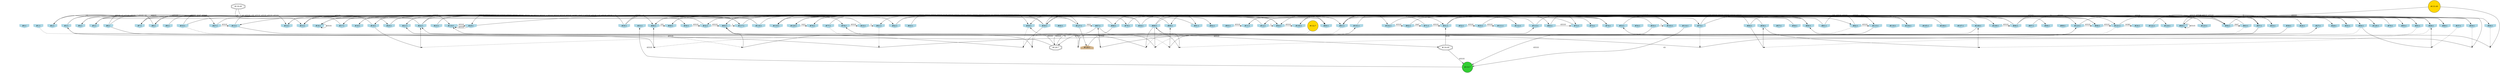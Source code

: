 digraph G {
node[shape = circle]
rankInputs [style = invisible]
rankOutputs [style = invisible]
rankInputs -> rankOutputs [color=invis]
0 [label="#0:1", style = filled, shape = invhouse, color=lightblue]
1 [label="#1:1", style = filled, shape = invhouse, color=lightblue]
2 [label="#2:1", style = filled, shape = invhouse, color=lightblue]
3 [label="#3:1", style = filled, shape = invhouse, color=lightblue]
4 [label="#4:1", style = filled, shape = invhouse, color=lightblue]
5 [label="#5:1", style = filled, shape = invhouse, color=lightblue]
6 [label="#6:1", style = filled, shape = invhouse, color=lightblue]
7 [label="#7:1", style = filled, shape = invhouse, color=lightblue]
8 [label="#8:1", style = filled, shape = invhouse, color=lightblue]
9 [label="#9:1", style = filled, shape = invhouse, color=lightblue]
10 [label="#10:1", style = filled, shape = invhouse, color=lightblue]
11 [label="#11:1", style = filled, shape = invhouse, color=lightblue]
12 [label="#12:1", style = filled, shape = invhouse, color=lightblue]
13 [label="#13:1", style = filled, shape = invhouse, color=lightblue]
14 [label="#14:1", style = filled, shape = invhouse, color=lightblue]
15 [label="#15:1", style = filled, shape = invhouse, color=lightblue]
16 [label="#16:1", style = filled, shape = invhouse, color=lightblue]
17 [label="#17:1", style = filled, shape = invhouse, color=lightblue]
18 [label="#18:1", style = filled, shape = invhouse, color=lightblue]
19 [label="#19:1", style = filled, shape = invhouse, color=lightblue]
20 [label="#20:1", style = filled, shape = invhouse, color=lightblue]
21 [label="#21:1", style = filled, shape = invhouse, color=lightblue]
22 [label="#22:1", style = filled, shape = invhouse, color=lightblue]
23 [label="#23:1", style = filled, shape = invhouse, color=lightblue]
24 [label="#24:1", style = filled, shape = invhouse, color=lightblue]
25 [label="#25:1", style = filled, shape = invhouse, color=lightblue]
26 [label="#26:1", style = filled, shape = invhouse, color=lightblue]
27 [label="#27:1", style = filled, shape = invhouse, color=lightblue]
28 [label="#28:1", style = filled, shape = invhouse, color=lightblue]
29 [label="#29:1", style = filled, shape = invhouse, color=lightblue]
30 [label="#30:1", style = filled, shape = invhouse, color=lightblue]
31 [label="#31:1", style = filled, shape = invhouse, color=lightblue]
32 [label="#32:1", style = filled, shape = invhouse, color=lightblue]
33 [label="#33:1", style = filled, shape = invhouse, color=lightblue]
34 [label="#34:1", style = filled, shape = invhouse, color=lightblue]
35 [label="#35:1", style = filled, shape = invhouse, color=lightblue]
36 [label="#36:1", style = filled, shape = invhouse, color=lightblue]
37 [label="#37:1", style = filled, shape = invhouse, color=lightblue]
38 [label="#38:1", style = filled, shape = invhouse, color=lightblue]
39 [label="#39:1", style = filled, shape = invhouse, color=lightblue]
40 [label="#40:1", style = filled, shape = invhouse, color=lightblue]
41 [label="#41:1", style = filled, shape = invhouse, color=lightblue]
42 [label="#42:1", style = filled, shape = invhouse, color=lightblue]
43 [label="#43:1", style = filled, shape = invhouse, color=lightblue]
44 [label="#44:1", style = filled, shape = invhouse, color=lightblue]
45 [label="#45:1", style = filled, shape = invhouse, color=lightblue]
46 [label="#46:1", style = filled, shape = invhouse, color=lightblue]
47 [label="#47:1", style = filled, shape = invhouse, color=lightblue]
48 [label="#48:1", style = filled, shape = invhouse, color=lightblue]
49 [label="#49:1", style = filled, shape = invhouse, color=lightblue]
50 [label="#50:1", style = filled, shape = invhouse, color=lightblue]
51 [label="#51:1", style = filled, shape = invhouse, color=lightblue]
52 [label="#52:1", style = filled, shape = invhouse, color=lightblue]
53 [label="#53:1", style = filled, shape = invhouse, color=lightblue]
54 [label="#54:1", style = filled, shape = invhouse, color=lightblue]
55 [label="#55:1", style = filled, shape = invhouse, color=lightblue]
56 [label="#56:1", style = filled, shape = invhouse, color=lightblue]
57 [label="#57:1", style = filled, shape = invhouse, color=lightblue]
58 [label="#58:1", style = filled, shape = invhouse, color=lightblue]
59 [label="#59:1", style = filled, shape = invhouse, color=lightblue]
60 [label="#60:1", style = filled, shape = invhouse, color=lightblue]
61 [label="#61:1", style = filled, shape = invhouse, color=lightblue]
62 [label="#62:1", style = filled, shape = invhouse, color=lightblue]
63 [label="#63:1", style = filled, shape = invhouse, color=lightblue]
64 [label="#64:1", style = filled, shape = invhouse, color=lightblue]
65 [label="#65:1", style = filled, shape = invhouse, color=lightblue]
66 [label="#66:1", style = filled, shape = invhouse, color=lightblue]
67 [label="#67:1", style = filled, shape = invhouse, color=lightblue]
68 [label="#68:1", style = filled, shape = invhouse, color=lightblue]
69 [label="#69:1", style = filled, shape = invhouse, color=lightblue]
70 [label="#70:1", style = filled, shape = invhouse, color=lightblue]
71 [label="#71:1", style = filled, shape = invhouse, color=lightblue]
72 [label="#72:1", style = filled, shape = invhouse, color=lightblue]
73 [label="#73:1", style = filled, shape = invhouse, color=lightblue]
74 [label="#74:1", style = filled, shape = invhouse, color=lightblue]
75 [label="#75:1", style = filled, shape = invhouse, color=lightblue]
76 [label="#76:1", style = filled, shape = invhouse, color=lightblue]
77 [label="#77:1", style = filled, shape = invhouse, color=lightblue]
78 [label="#78:1", style = filled, shape = invhouse, color=lightblue]
79 [label="#79:1", style = filled, shape = invhouse, color=lightblue]
80 [label="#80:1", style = filled, shape = invhouse, color=lightblue]
81 [label="#81:1", style = filled, shape = invhouse, color=lightblue]
82 [label="#82:1", style = filled, shape = invhouse, color=lightblue]
83 [label="#83:1", style = filled, shape = invhouse, color=lightblue]
84 [label="#84:1", style = filled, shape = invhouse, color=lightblue]
85 [label="#85:1", style = filled, shape = invhouse, color=lightblue]
86 [label="#86:1", style = filled, shape = invhouse, color=lightblue]
87 [label="#87:1", style = filled, shape = invhouse, color=lightblue]
88 [label="#88:1", style = filled, shape = invhouse, color=lightblue]
89 [label="#89:1", style = filled, shape = invhouse, color=lightblue]
90 [label="#90:1", style = filled, shape = invhouse, color=lightblue]
91 [label="#91:1", style = filled, shape = invhouse, color=lightblue]
92 [label="#92:1", style = filled, shape = invhouse, color=lightblue]
93 [label="#93:1", style = filled, shape = invhouse, color=lightblue]
94 [label="#94:1", style = filled, shape = invhouse, color=lightblue]
95 [label="#95:1", style = filled, shape = invhouse, color=lightblue]
96 [label="#96:1", style = filled, shape = invhouse, color=lightblue]
97 [label="#97:1", style = filled, shape = invhouse, color=lightblue]
98 [label="#98:1", style = filled, shape = invhouse, color=lightblue]
99 [label="#99:1", style = filled, shape = invhouse, color=lightblue]
100 [label="#100:1", style = filled, shape = invhouse, color=lightblue]
101 [label="#101:1", style = filled, shape = invhouse, color=lightblue]
102 [label="#102:1", style = filled, shape = invhouse, color=lightblue]
103 [label="#103:1", style = filled, shape = invhouse, color=lightblue]
104 [label="#104:1", style = filled, shape = invhouse, color=lightblue]
105 [label="#105:1", style = filled, shape = invhouse, color=lightblue]
106 [label="#106:1", style = filled, shape = invhouse, color=lightblue]
107 [label="#107:1", style = filled, shape = invhouse, color=lightblue]
108 [label="#108:1", style = filled, shape = invhouse, color=lightblue]
109 [label="#109:1", style = filled, shape = invhouse, color=lightblue]
110 [label="#110:1", style = filled, shape = invhouse, color=lightblue]
111 [label="#111:1", style = filled, shape = invhouse, color=lightblue]
112 [label="#112:1", style = filled, shape = invhouse, color=lightblue]
113 [label="#113:1", style = filled, shape = invhouse, color=lightblue]
114 [label="#114:1", style = filled, shape = invhouse, color=lightblue]
115 [label="#115:1", style = filled, shape = invhouse, color=lightblue]
116 [label="#116:1", style = filled, shape = invhouse, color=lightblue]
117 [label="#117:1", style = filled, shape = invhouse, color=lightblue]
118 [label="#118:1", style = filled, shape = invhouse, color=lightblue]
119 [label="#119:1", style = filled, shape = invhouse, color=lightblue]
120 [label="#120:1", style = filled, shape = invhouse, color=lightblue]
121 [label="#121:1", style = filled, shape = invhouse, color=lightblue]
122 [label="#122:1", style = filled, shape = invhouse, color=lightblue]
123 [label="#123:1", style = filled, shape = invhouse, color=lightblue]
124 [label="#124:1", style = filled, shape = invhouse, color=lightblue]
125 [label="#125:1", style = filled, shape = invhouse, color=lightblue]
126 [label="#126:1", style = filled, shape = invhouse, color=lightblue]
127 [label="#127:1", style = filled, shape = invhouse, color=lightblue]
128 [label="#128:1", style = filled, shape = house, color=tan]
129 [label="#129:7", shape = doubleoctagon]
130 [label="#130:49", shape = doubleoctagon]
131 [label="#131:49", style = filled, fillcolor = gold]
132 [label="#132:7", style = filled, fillcolor = gold]
133 [label="#133:7", style = filled, fillcolor=limegreen]
134 [label="#134:49", shape = doubleoctagon]
84 -> 28 [label = "65535"]
25 -> 111 [label = "65535"]
136 [shape = point]
1 -> 136 [style = dashed]
36 -> 136 [dir = none]
136 -> 87
137 [shape = point]
59 -> 137 [style = dashed]
130 -> 137 [dir = none]
137 -> 53
94 -> 69 [label = "65535"]
59 -> 39 [label = "65535"]
43 -> 75 [label = "65535"]
55 -> 120 [label = "65535"]
82 -> 115 [label = "65535"]
138 [shape = point]
63 -> 138 [style = dashed]
3 -> 138 [dir = none]
138 -> 66
69 -> 94 [label = "65535"]
102 -> 62 [label = "65535"]
47 -> 13 [label = "65535"]
39 -> 120 [label = "65535"]
63 -> 7 [label = "65535"]
82 -> 11 [label = "65535"]
52 -> 25 [label = "65535"]
118 -> 45 [label = "65535"]
87 -> 129 [label = "65535"]
121 -> 85 [label = "65535"]
110 -> 29 [label = "65535"]
102 -> 125 [label = "65535"]
47 -> 126 [label = "65535"]
29 -> 110 [label = "65535"]
68 -> 119 [label = "65535"]
22 -> 110 [label = "65535"]
20 -> 117 [label = "65535"]
32 -> 65 [label = "65535"]
139 [shape = point]
65 -> 139 [style = dashed]
115 -> 139 [dir = none]
139 -> 90
34 -> 21 [label = "65535"]
118 -> 13 [label = "65535"]
96 -> 11 [label = "65535"]
69 -> 35 [label = "65535"]
39 -> 19 [label = "65535"]
122 -> 67 [label = "65535"]
86 -> 41 [label = "65535"]
44 -> 100 [label = "65535"]
29 -> 104 [label = "65535"]
5 -> 50 [label = "65535"]
96 -> 123 [label = "65535"]
83 -> 72 [label = "65535"]
8 -> 47 [label = "65535"]
117 -> 7 [label = "65535"]
10 -> 98 [label = "65535"]
25 -> 83 [label = "65535"]
16 -> 16 [label = "65535"]
23 -> 74 [label = "65535"]
69 -> 69 [label = "65535"]
55 -> 133 [label = "65535"]
71 -> 51 [label = "65535"]
90 -> 66 [label = "65535"]
140 [shape = point]
46 -> 140 [style = dashed]
131 -> 140 [dir = none]
140 -> 80
39 -> 127 [label = "65535"]
48 -> 15 [label = "65535"]
128 -> 101 [label = "65535"]
74 -> 65 [label = "65535"]
15 -> 42 [label = "65535"]
50 -> 32 [label = "65535"]
117 -> 112 [label = "65535"]
141 [shape = point]
41 -> 141 [style = dashed]
6 -> 141 [dir = none]
141 -> 27
142 [shape = point]
82 -> 142 [style = dashed]
89 -> 142 [dir = none]
142 -> 21
5 -> 20 [label = "65535"]
96 -> 121 [label = "65535"]
71 -> 100 [label = "65535"]
88 -> 29 [label = "65535"]
56 -> 119 [label = "65535"]
143 [shape = point]
75 -> 143 [style = dashed]
13 -> 143 [dir = none]
143 -> 123
123 -> 68 [label = "65535"]
68 -> 121 [label = "65535"]
117 -> 8 [label = "65535"]
103 -> 88 [label = "65535"]
23 -> 95 [label = "16383"]
33 -> 18 [label = "65535"]
6 -> 79 [label = "65535"]
53 -> 103 [label = "32767"]
62 -> 71 [label = "2047"]
10 -> 78 [label = "65535"]
89 -> 91 [label = "16383"]
129 -> 22 [label = "65535"]
61 -> 67 [label = "65535"]
127 -> 16 [label = "65535"]
15 -> 60 [label = "65535"]
51 -> 67 [label = "65535"]
144 [shape = point]
85 -> 144 [style = dashed]
56 -> 144 [dir = none]
144 -> 108
134 -> 51 [label = "8191"]
89 -> 134 [label = "65535"]
121 -> 24 [label = "16383"]
16 -> 115 [label = "511"]
120 -> 76 [label = "1023"]
83 -> 59 [label = "65535"]
145 [shape = point]
10 -> 145 [style = dashed]
108 -> 145 [dir = none]
145 -> 65
21 -> 45 [label = "2047"]
146 [shape = point]
132 -> 146 [style = dashed]
19 -> 146 [dir = none]
146 -> 22
4 -> 14 [label = "65535"]
131 -> 12 [label = "65535"]
77 -> 124 [label = "65535"]
89 -> 109 [label = "65535"]
74 -> 44 [label = "8191"]
39 -> 86 [label = "65535"]
133 -> 31 [label = "65535"]
127 -> 87 [label = "1023"]
94 -> 63 [label = "2047"]
12 -> 119 [label = "65535"]
2 -> 94 [label = "15"]
79 -> 82 [label = "511"]
91 -> 17 [label = "127"]
114 -> 133 [label = "63"]
75 -> 48 [label = "65535"]
78 -> 33 [label = "65535"]
3 -> 35 [label = "63"]
100 -> 60 [label = "65535"]
66 -> 49 [label = "255"]
72 -> 90 [label = "1023"]
42 -> 86 [label = "65535"]
17 -> 7 [label = "65535"]
9 -> 64 [label = "2047"]
80 -> 61 [label = "65535"]
58 -> 65 [label = "2047"]
147 [shape = point]
48 -> 147 [style = dashed]
84 -> 147 [dir = none]
147 -> 56
19 -> 15 [label = "65535"]
81 -> 104 [label = "255"]
22 -> 44 [label = "63"]
118 -> 5 [label = "255"]
123 -> 125 [label = "65535"]
148 [shape = point]
77 -> 148 [style = dashed]
67 -> 148 [dir = none]
148 -> 38
75 -> 80 [label = "127"]
108 -> 4 [label = "65535"]
76 -> 92 [label = "65535"]
30 -> 16 [label = "7"]
51 -> 68 [label = "63"]
149 [shape = point]
37 -> 149 [style = dashed]
64 -> 149 [dir = none]
149 -> 48
134 -> 133 [label = "65535"]
18 -> 26 [label = "65535"]
150 [shape = point]
121 -> 150 [style = dashed]
89 -> 150 [dir = none]
150 -> 78
129 -> 113 [label = "31"]
151 [shape = point]
64 -> 151 [style = dashed]
87 -> 151 [dir = none]
151 -> 89
6 -> 45 [label = "65535"]
152 [shape = point]
38 -> 152 [style = dashed]
88 -> 152 [dir = none]
152 -> 65
81 -> 76 [label = "65535"]
96 -> 14 [label = "65535"]
61 -> 102 [label = "15"]
55 -> 103 [label = "1"]
12 -> 44 [label = "3"]
2 -> 44 [label = "7"]
130 -> 15 [label = "31"]
8 -> 2 [label = "15"]
93 -> 11 [label = "65535"]
13 -> 68 [label = "63"]
33 -> 41 [label = "3"]
20 -> 85 [label = "7"]
34 -> 66 [label = "15"]
109 -> 96 [label = "65535"]
97 -> 45 [label = "7"]
84 -> 12 [label = "65535"]
94 -> 67 [label = "7"]
101 -> 51 [label = "65535"]
62 -> 72 [label = "1"]
49 -> 80 [label = "65535"]
127 -> 49 [label = "65535"]
32 -> 14 [label = "3"]
30 -> 46 [label = "65535"]
15 -> 73 [label = "15"]
127 -> 128 [label = "1"]
30 -> 66 [label = "1"]
129 -> 3 [label = "65535"]
70 -> 32 [label = "3"]
3 -> 126 [label = "65535"]
113 -> 48 [label = "1"]
153 [shape = point]
61 -> 153 [style = dashed]
39 -> 153 [dir = none]
153 -> 110
51 -> 94 [label = "1"]
106 -> 38 [label = "65535"]
65 -> 117 [label = "1"]
67 -> 129 [label = "65535"]
22 -> 5 [label = "65535"]
113 -> 19 [label = "65535"]
34 -> 61 [label = "1"]
42 -> 38 [label = "1"]
58 -> 17 [label = "1"]
44 -> 65 [label = "65535"]
{
	rank = same
	rankdir = TB
	rankInputs -> 0 -> 1 -> 2 -> 3 -> 4 -> 5 -> 6 -> 7 -> 8 -> 9 -> 10 -> 11 -> 12 -> 13 -> 14 -> 15 -> 16 -> 17 -> 18 -> 19 -> 20 -> 21 -> 22 -> 23 -> 24 -> 25 -> 26 -> 27 -> 28 -> 29 -> 30 -> 31 -> 32 -> 33 -> 34 -> 35 -> 36 -> 37 -> 38 -> 39 -> 40 -> 41 -> 42 -> 43 -> 44 -> 45 -> 46 -> 47 -> 48 -> 49 -> 50 -> 51 -> 52 -> 53 -> 54 -> 55 -> 56 -> 57 -> 58 -> 59 -> 60 -> 61 -> 62 -> 63 -> 64 -> 65 -> 66 -> 67 -> 68 -> 69 -> 70 -> 71 -> 72 -> 73 -> 74 -> 75 -> 76 -> 77 -> 78 -> 79 -> 80 -> 81 -> 82 -> 83 -> 84 -> 85 -> 86 -> 87 -> 88 -> 89 -> 90 -> 91 -> 92 -> 93 -> 94 -> 95 -> 96 -> 97 -> 98 -> 99 -> 100 -> 101 -> 102 -> 103 -> 104 -> 105 -> 106 -> 107 -> 108 -> 109 -> 110 -> 111 -> 112 -> 113 -> 114 -> 115 -> 116 -> 117 -> 118 -> 119 -> 120 -> 121 -> 122 -> 123 -> 124 -> 125 -> 126 -> 127 [style = invis]
}
{
	rank = same
	rankdir = TB
	rankOutputs -> 128 [style = invis]
}
}
